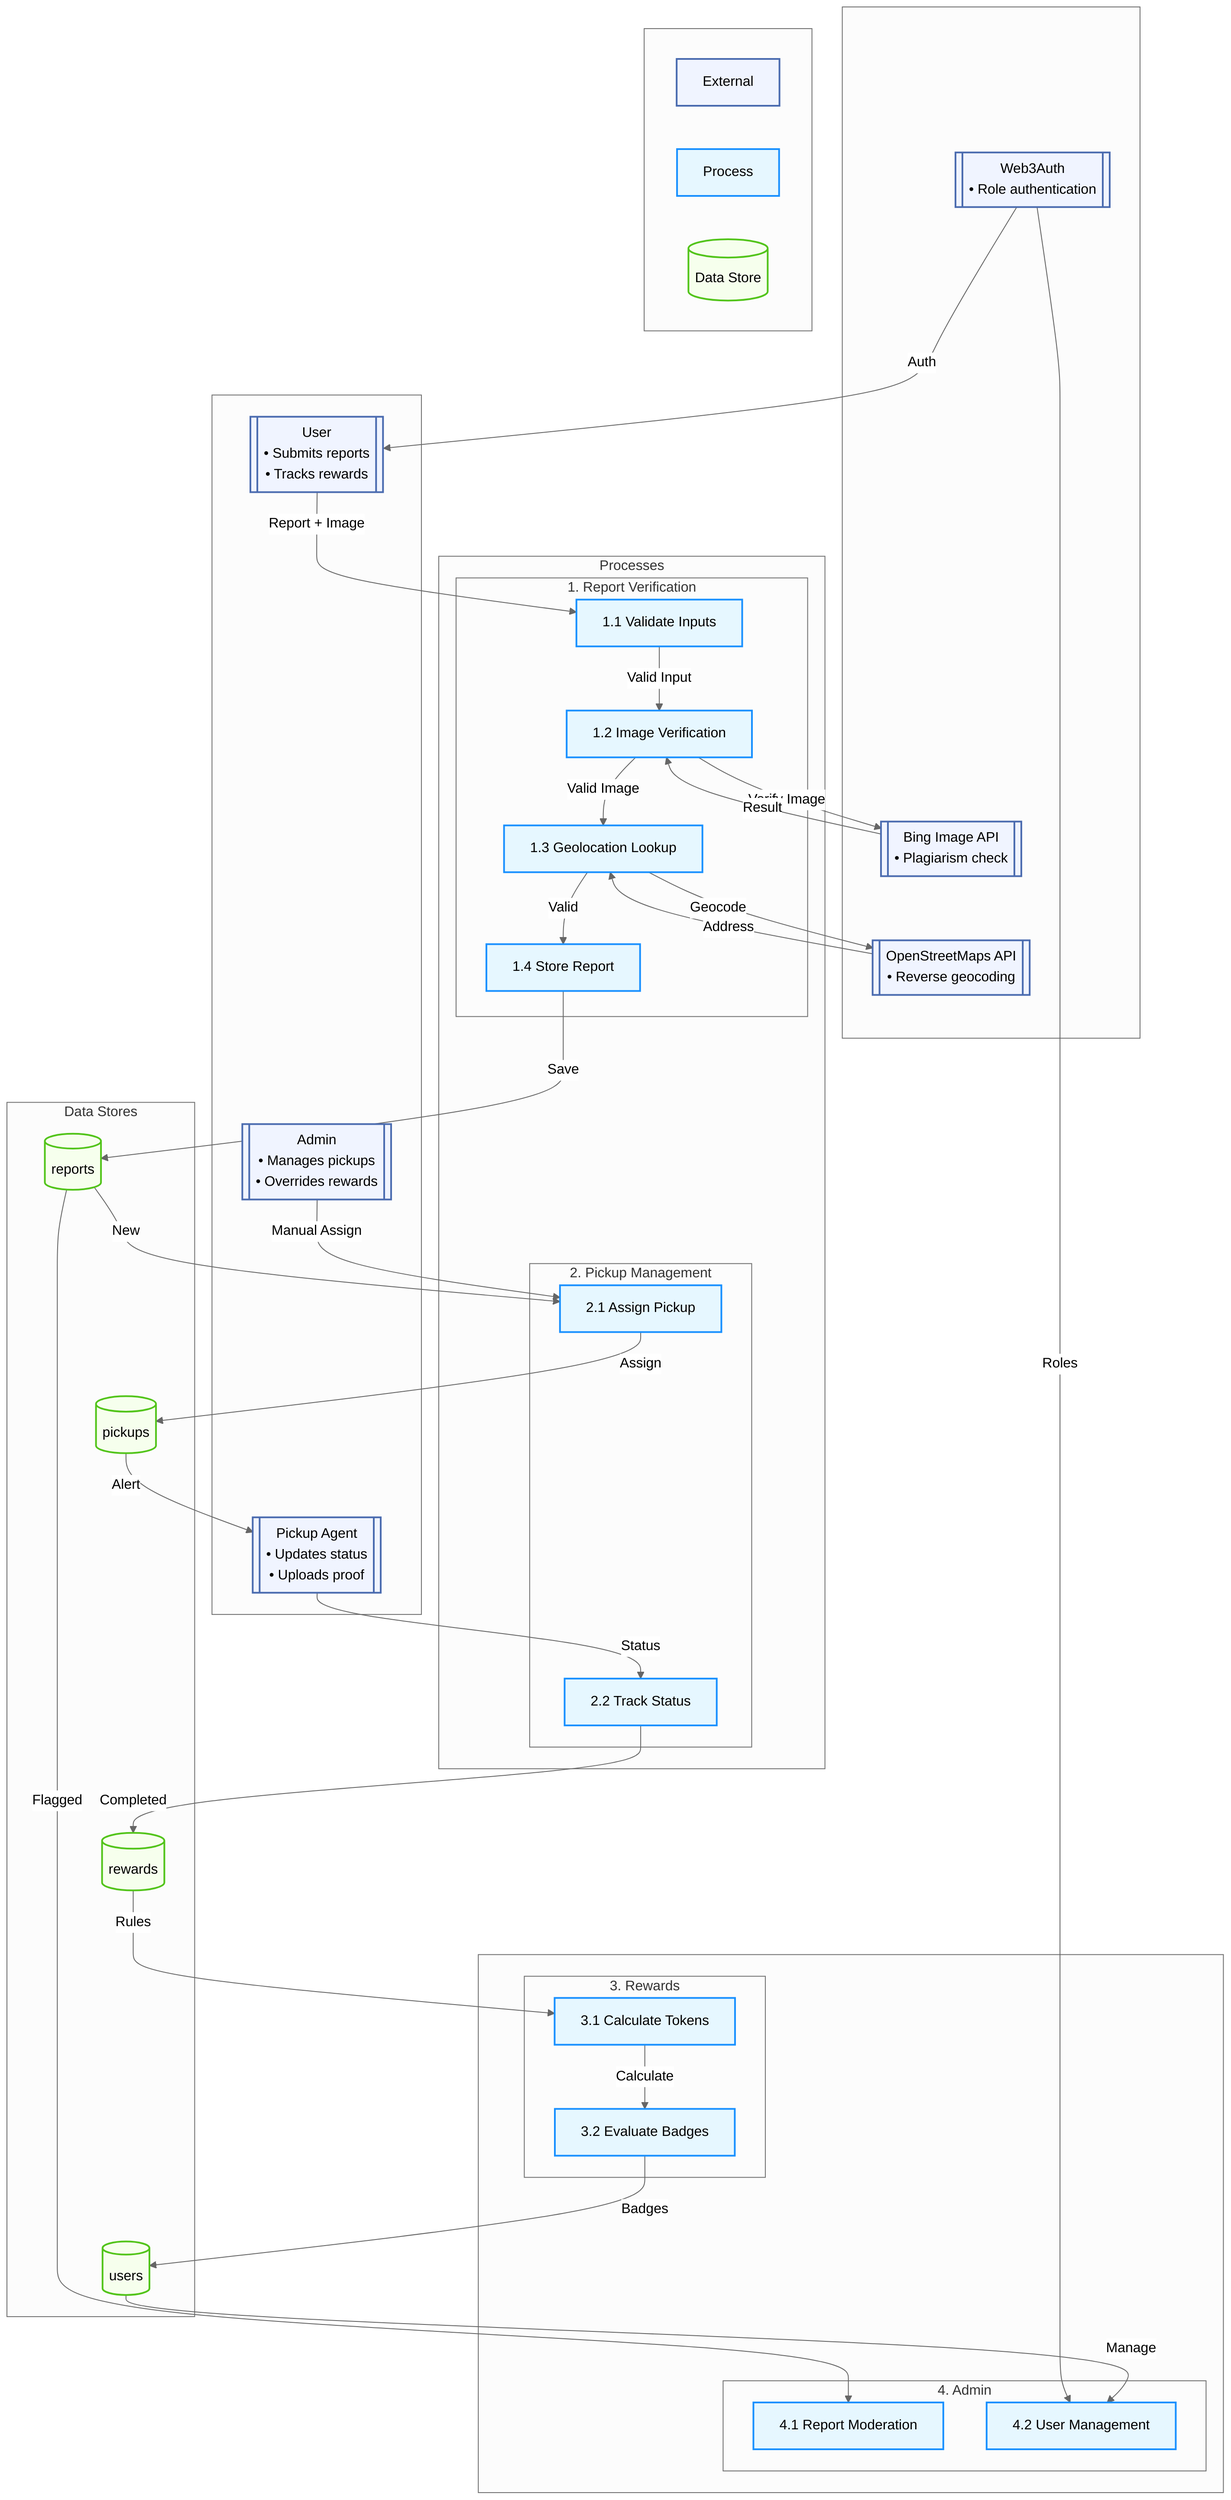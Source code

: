 %%{init: {'theme': 'neutral', 'fontFamily': 'Arial', 'gantt': {'barHeight': 20}, 'flowchart': {'useMaxWidth': false}}}%%
flowchart TD
    %% ========== COLUMN ALIGNMENT ==========
    subgraph column1[" "]
        direction TB
        U[["User\n• Submits reports\n• Tracks rewards"]]:::external
        AD[["Admin\n• Manages pickups\n• Overrides rewards"]]:::external
        PA[["Pickup Agent\n• Updates status\n• Uploads proof"]]:::external
    end

    subgraph column2[" "]
        direction TB
        BAPI[["Bing Image API\n• Plagiarism check"]]:::external
        OSM[["OpenStreetMaps API\n• Reverse geocoding"]]:::external
        W3A[["Web3Auth\n• Role authentication"]]:::external
    end

    %% ========== PROCESS ALIGNMENT ==========
    subgraph column3["Processes"]
        direction TB
        subgraph 1["1. Report Verification"]
            1.1["1.1 Validate Inputs"]:::process
            1.2["1.2 Image Verification"]:::process
            1.3["1.3 Geolocation Lookup"]:::process
            1.4["1.4 Store Report"]:::process
        end

        subgraph 2["2. Pickup Management"]
            2.1["2.1 Assign Pickup"]:::process
            2.2["2.2 Track Status"]:::process
        end
    end

    subgraph column4[" "]
        direction TB
        subgraph 3["3. Rewards"]
            3.1["3.1 Calculate Tokens"]:::process
            3.2["3.2 Evaluate Badges"]:::process
        end

        subgraph 4["4. Admin"]
            4.1["4.1 Report Moderation"]:::process
            4.2["4.2 User Management"]:::process
        end
    end

    %% ========== DATA STORES ==========
    subgraph column5["Data Stores"]
        direction TB
        users[("users")]:::datastore
        reports[("reports")]:::datastore
        pickups[("pickups")]:::datastore
        rewards[("rewards")]:::datastore
    end

    %% ========== OPTIMIZED DATA FLOWS ==========
    %% Report Flow
    U -->|Report + Image| 1.1
    1.1 -->|Valid Input| 1.2
    1.2 -->|Verify Image| BAPI
    BAPI -->|Result| 1.2
    1.2 -->|Valid Image| 1.3
    1.3 -->|Geocode| OSM
    OSM -->|Address| 1.3
    1.3 -->|Valid| 1.4
    1.4 -->|Save| reports

    %% Pickup Flow
    AD -->|Manual Assign| 2.1
    reports -->|New| 2.1
    2.1 -->|Assign| pickups
    pickups -->|Alert| PA
    PA -->|Status| 2.2
    2.2 -->|Completed| rewards

    %% Reward Flow
    rewards -->|Rules| 3.1
    3.1 -->|Calculate| 3.2
    3.2 -->|Badges| users

    %% Admin Flow
    users -->|Manage| 4.2
    reports -->|Flagged| 4.1

    %% Auth Flow
    W3A -->|Roles| 4.2
    W3A -->|Auth| U

    %% ========== ENHANCED STYLING ==========
    classDef external fill:#f0f4ff,stroke:#4a6baf,stroke-width:2px
    classDef process fill:#e6f7ff,stroke:#1890ff,stroke-width:2px,stroke-dasharray:0
    classDef datastore fill:#f6ffed,stroke:#52c41a,stroke-width:2px
    class column1,column2,column3,column4,column5 fill:none,stroke:none

    %% ========== LEGEND ==========
    subgraph legend[" "]
        direction LR
        ex[External]:::external
        pr[Process]:::process
        ds[(Data Store)]:::datastore
    end